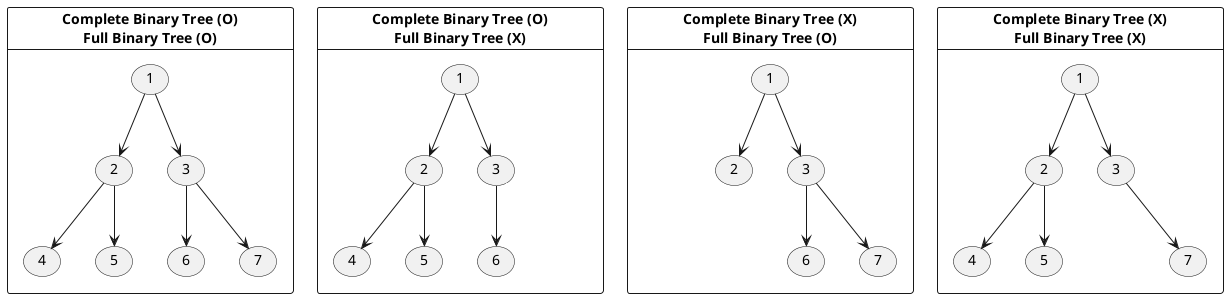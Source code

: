 @startuml

card "Complete Binary Tree (O)\nFull Binary Tree (O)" {
    usecase "1" as t1n1
    usecase "2" as t1n2
    usecase "3" as t1n3
    usecase "4" as t1n4
    usecase "5" as t1n5
    usecase "6" as t1n6
    usecase "7" as t1n7

    t1n1 -d-> t1n2
    t1n1 -d-> t1n3

    t1n2 -d-> t1n4
    t1n2 -d-> t1n5

    t1n3 -d-> t1n6
    t1n3 -d-> t1n7
}

card "Complete Binary Tree (O)\nFull Binary Tree (X)" {
    usecase "1" as t2n1
    usecase "2" as t2n2
    usecase "3" as t2n3
    usecase "4" as t2n4
    usecase "5" as t2n5
    usecase "6" as t2n6
    usecase "7" as t2n7 #white;line:white;text:white

    t2n1 -d-> t2n2
    t2n1 -d-> t2n3

    t2n2 -d-> t2n4
    t2n2 -d-> t2n5

    t2n3 -d-> t2n6
    t2n3 -d-> t2n7 #line:white
}

card "Complete Binary Tree (X)\nFull Binary Tree (O)" {
    usecase "1" as t3n1
    usecase "2" as t3n2
    usecase "3" as t3n3
    usecase "4" as t3n4 #white;line:white;text:white
    usecase "5" as t3n5 #white;line:white;text:white
    usecase "6" as t3n6
    usecase "7" as t3n7

    t3n1 -d-> t3n2
    t3n1 -d-> t3n3

    t3n2 -d-> t3n4 #line:white
    t3n2 -d-> t3n5 #line:white

    t3n3 -d-> t3n6
    t3n3 -d-> t3n7
}

card "Complete Binary Tree (X)\nFull Binary Tree (X)" {
    usecase "1" as t4n1
    usecase "2" as t4n2
    usecase "3" as t4n3
    usecase "4" as t4n4
    usecase "5" as t4n5
    usecase "6" as t4n6 #white;line:white;text:white
    usecase "7" as t4n7

    t4n1 -d-> t4n2
    t4n1 -d-> t4n3

    t4n2 -d-> t4n4
    t4n2 -d-> t4n5

    t4n3 -d-> t4n6 #line:white
    t4n3 -d-> t4n7
}

@enduml